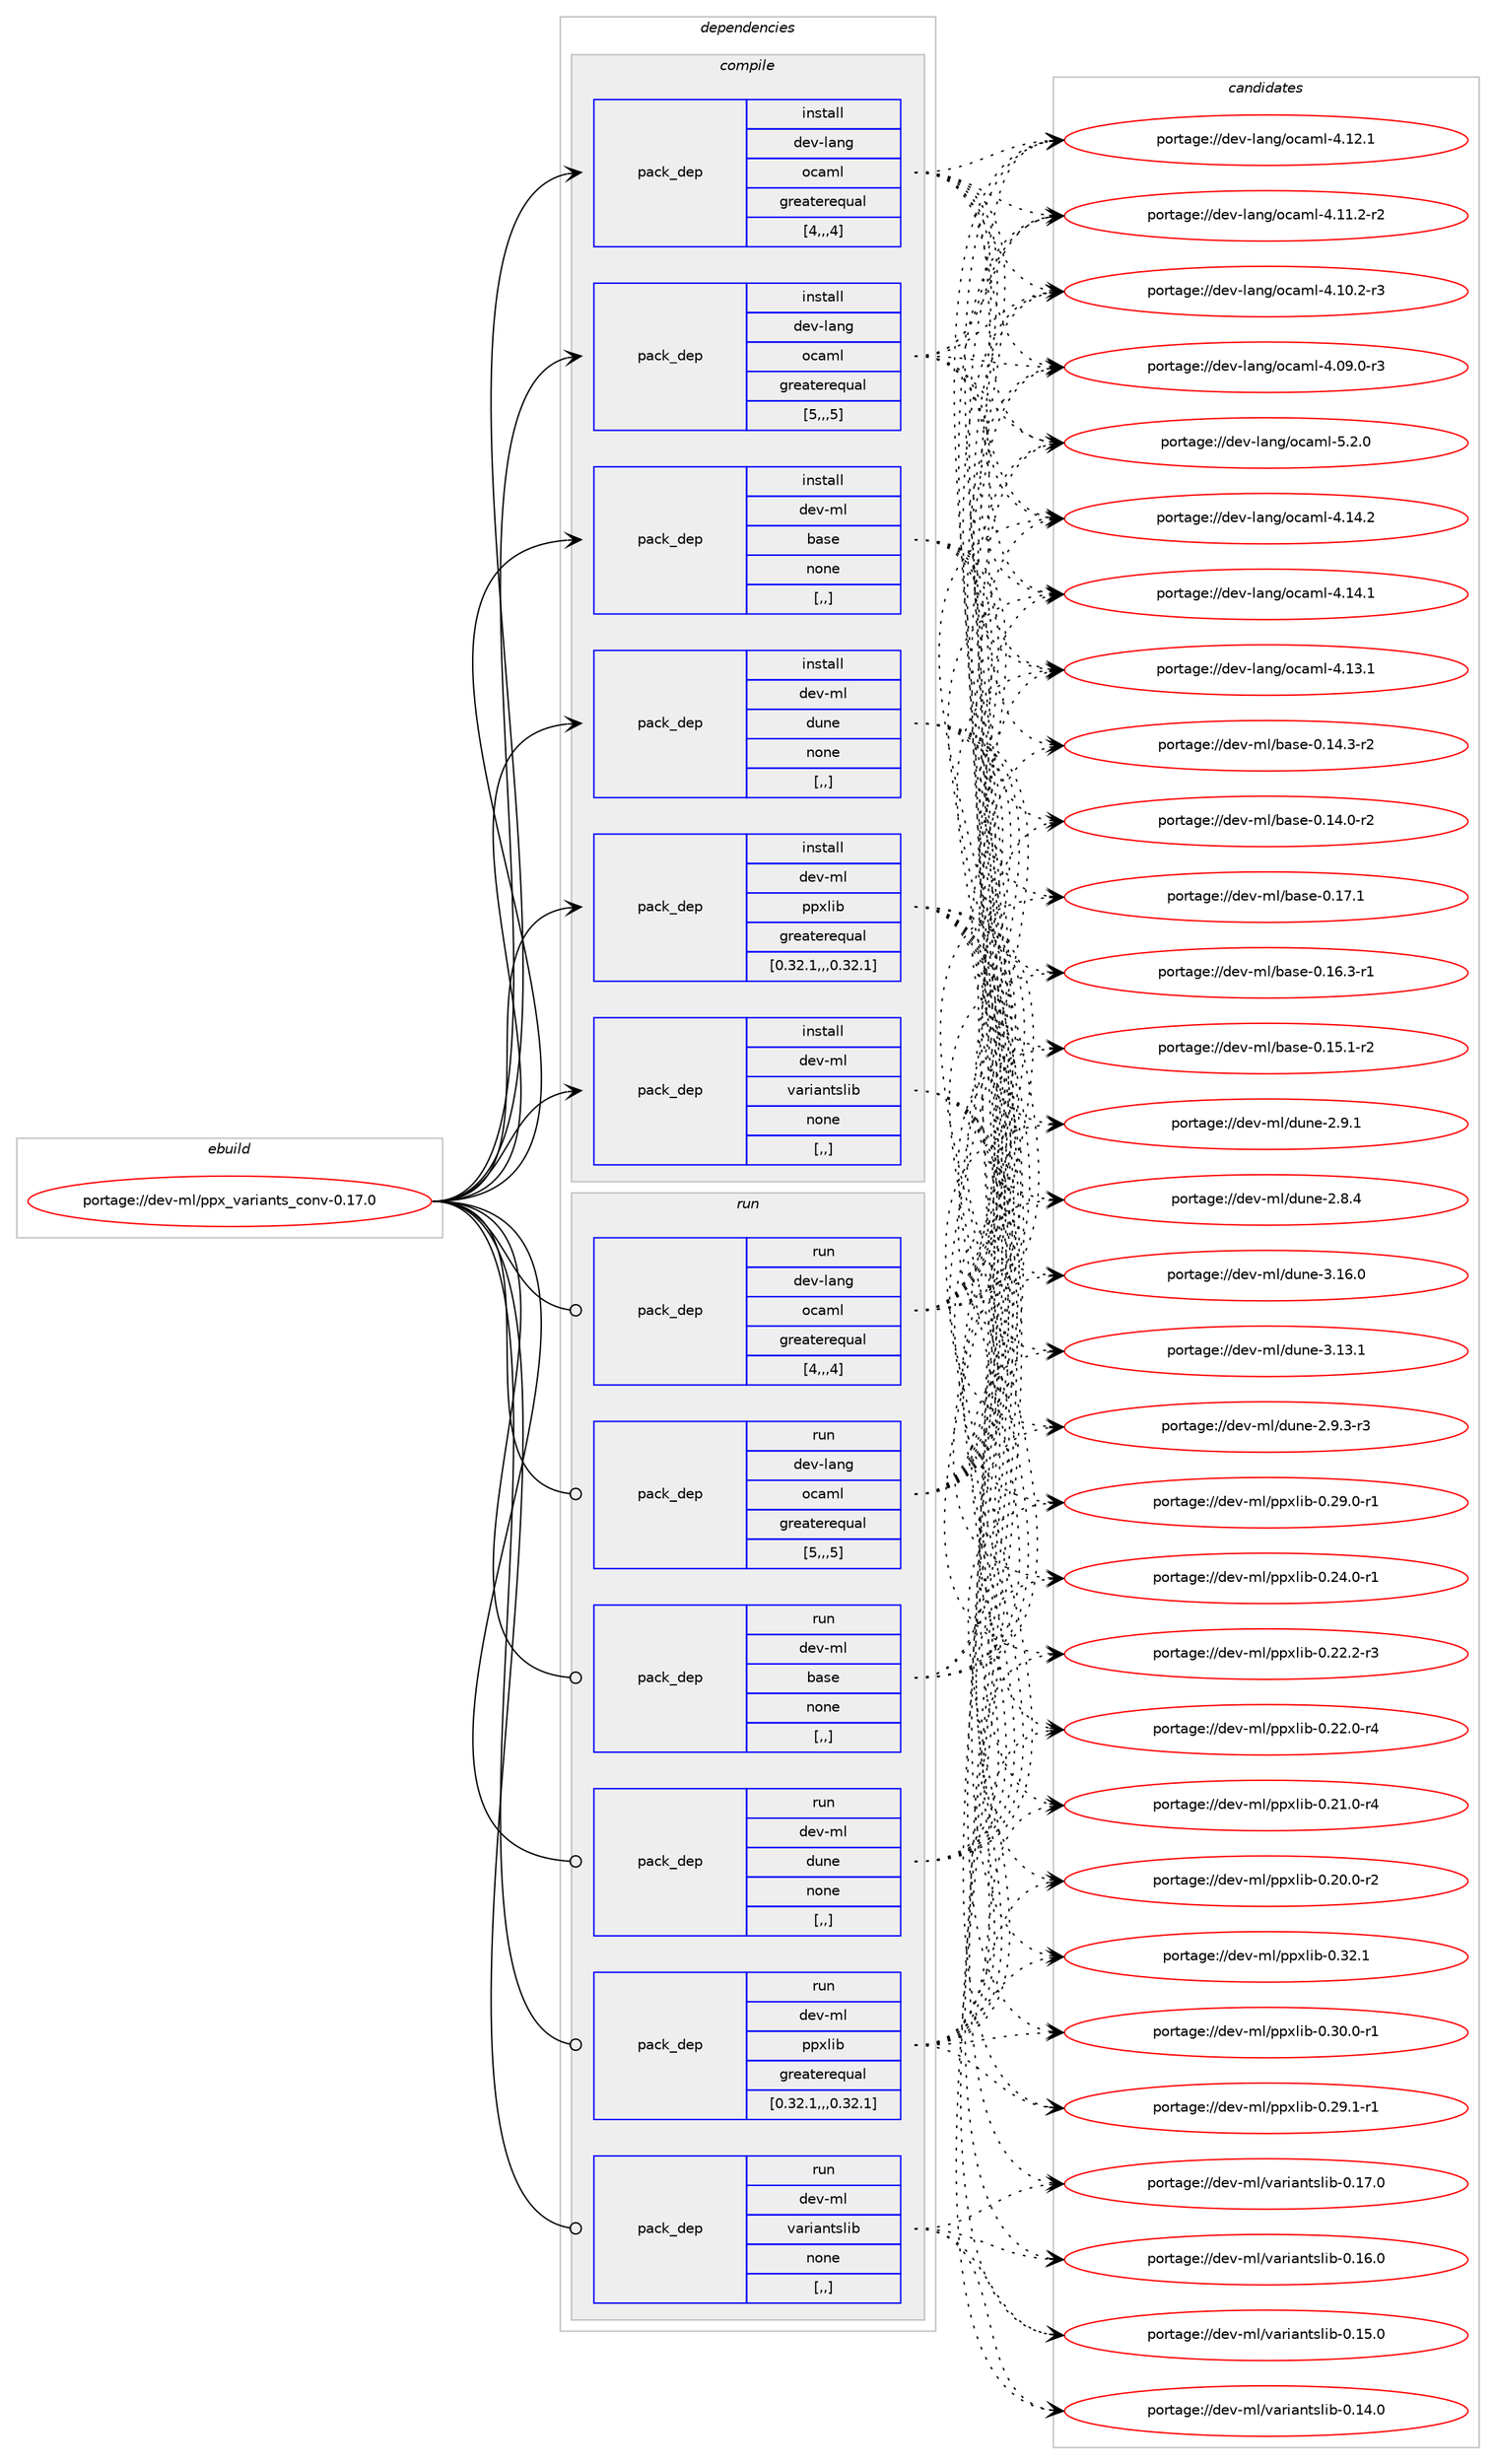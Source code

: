 digraph prolog {

# *************
# Graph options
# *************

newrank=true;
concentrate=true;
compound=true;
graph [rankdir=LR,fontname=Helvetica,fontsize=10,ranksep=1.5];#, ranksep=2.5, nodesep=0.2];
edge  [arrowhead=vee];
node  [fontname=Helvetica,fontsize=10];

# **********
# The ebuild
# **********

subgraph cluster_leftcol {
color=gray;
label=<<i>ebuild</i>>;
id [label="portage://dev-ml/ppx_variants_conv-0.17.0", color=red, width=4, href="../dev-ml/ppx_variants_conv-0.17.0.svg"];
}

# ****************
# The dependencies
# ****************

subgraph cluster_midcol {
color=gray;
label=<<i>dependencies</i>>;
subgraph cluster_compile {
fillcolor="#eeeeee";
style=filled;
label=<<i>compile</i>>;
subgraph pack453702 {
dependency618476 [label=<<TABLE BORDER="0" CELLBORDER="1" CELLSPACING="0" CELLPADDING="4" WIDTH="220"><TR><TD ROWSPAN="6" CELLPADDING="30">pack_dep</TD></TR><TR><TD WIDTH="110">install</TD></TR><TR><TD>dev-lang</TD></TR><TR><TD>ocaml</TD></TR><TR><TD>greaterequal</TD></TR><TR><TD>[4,,,4]</TD></TR></TABLE>>, shape=none, color=blue];
}
id:e -> dependency618476:w [weight=20,style="solid",arrowhead="vee"];
subgraph pack453703 {
dependency618477 [label=<<TABLE BORDER="0" CELLBORDER="1" CELLSPACING="0" CELLPADDING="4" WIDTH="220"><TR><TD ROWSPAN="6" CELLPADDING="30">pack_dep</TD></TR><TR><TD WIDTH="110">install</TD></TR><TR><TD>dev-lang</TD></TR><TR><TD>ocaml</TD></TR><TR><TD>greaterequal</TD></TR><TR><TD>[5,,,5]</TD></TR></TABLE>>, shape=none, color=blue];
}
id:e -> dependency618477:w [weight=20,style="solid",arrowhead="vee"];
subgraph pack453704 {
dependency618478 [label=<<TABLE BORDER="0" CELLBORDER="1" CELLSPACING="0" CELLPADDING="4" WIDTH="220"><TR><TD ROWSPAN="6" CELLPADDING="30">pack_dep</TD></TR><TR><TD WIDTH="110">install</TD></TR><TR><TD>dev-ml</TD></TR><TR><TD>base</TD></TR><TR><TD>none</TD></TR><TR><TD>[,,]</TD></TR></TABLE>>, shape=none, color=blue];
}
id:e -> dependency618478:w [weight=20,style="solid",arrowhead="vee"];
subgraph pack453705 {
dependency618479 [label=<<TABLE BORDER="0" CELLBORDER="1" CELLSPACING="0" CELLPADDING="4" WIDTH="220"><TR><TD ROWSPAN="6" CELLPADDING="30">pack_dep</TD></TR><TR><TD WIDTH="110">install</TD></TR><TR><TD>dev-ml</TD></TR><TR><TD>dune</TD></TR><TR><TD>none</TD></TR><TR><TD>[,,]</TD></TR></TABLE>>, shape=none, color=blue];
}
id:e -> dependency618479:w [weight=20,style="solid",arrowhead="vee"];
subgraph pack453706 {
dependency618480 [label=<<TABLE BORDER="0" CELLBORDER="1" CELLSPACING="0" CELLPADDING="4" WIDTH="220"><TR><TD ROWSPAN="6" CELLPADDING="30">pack_dep</TD></TR><TR><TD WIDTH="110">install</TD></TR><TR><TD>dev-ml</TD></TR><TR><TD>ppxlib</TD></TR><TR><TD>greaterequal</TD></TR><TR><TD>[0.32.1,,,0.32.1]</TD></TR></TABLE>>, shape=none, color=blue];
}
id:e -> dependency618480:w [weight=20,style="solid",arrowhead="vee"];
subgraph pack453707 {
dependency618481 [label=<<TABLE BORDER="0" CELLBORDER="1" CELLSPACING="0" CELLPADDING="4" WIDTH="220"><TR><TD ROWSPAN="6" CELLPADDING="30">pack_dep</TD></TR><TR><TD WIDTH="110">install</TD></TR><TR><TD>dev-ml</TD></TR><TR><TD>variantslib</TD></TR><TR><TD>none</TD></TR><TR><TD>[,,]</TD></TR></TABLE>>, shape=none, color=blue];
}
id:e -> dependency618481:w [weight=20,style="solid",arrowhead="vee"];
}
subgraph cluster_compileandrun {
fillcolor="#eeeeee";
style=filled;
label=<<i>compile and run</i>>;
}
subgraph cluster_run {
fillcolor="#eeeeee";
style=filled;
label=<<i>run</i>>;
subgraph pack453708 {
dependency618482 [label=<<TABLE BORDER="0" CELLBORDER="1" CELLSPACING="0" CELLPADDING="4" WIDTH="220"><TR><TD ROWSPAN="6" CELLPADDING="30">pack_dep</TD></TR><TR><TD WIDTH="110">run</TD></TR><TR><TD>dev-lang</TD></TR><TR><TD>ocaml</TD></TR><TR><TD>greaterequal</TD></TR><TR><TD>[4,,,4]</TD></TR></TABLE>>, shape=none, color=blue];
}
id:e -> dependency618482:w [weight=20,style="solid",arrowhead="odot"];
subgraph pack453709 {
dependency618483 [label=<<TABLE BORDER="0" CELLBORDER="1" CELLSPACING="0" CELLPADDING="4" WIDTH="220"><TR><TD ROWSPAN="6" CELLPADDING="30">pack_dep</TD></TR><TR><TD WIDTH="110">run</TD></TR><TR><TD>dev-lang</TD></TR><TR><TD>ocaml</TD></TR><TR><TD>greaterequal</TD></TR><TR><TD>[5,,,5]</TD></TR></TABLE>>, shape=none, color=blue];
}
id:e -> dependency618483:w [weight=20,style="solid",arrowhead="odot"];
subgraph pack453710 {
dependency618484 [label=<<TABLE BORDER="0" CELLBORDER="1" CELLSPACING="0" CELLPADDING="4" WIDTH="220"><TR><TD ROWSPAN="6" CELLPADDING="30">pack_dep</TD></TR><TR><TD WIDTH="110">run</TD></TR><TR><TD>dev-ml</TD></TR><TR><TD>base</TD></TR><TR><TD>none</TD></TR><TR><TD>[,,]</TD></TR></TABLE>>, shape=none, color=blue];
}
id:e -> dependency618484:w [weight=20,style="solid",arrowhead="odot"];
subgraph pack453711 {
dependency618485 [label=<<TABLE BORDER="0" CELLBORDER="1" CELLSPACING="0" CELLPADDING="4" WIDTH="220"><TR><TD ROWSPAN="6" CELLPADDING="30">pack_dep</TD></TR><TR><TD WIDTH="110">run</TD></TR><TR><TD>dev-ml</TD></TR><TR><TD>dune</TD></TR><TR><TD>none</TD></TR><TR><TD>[,,]</TD></TR></TABLE>>, shape=none, color=blue];
}
id:e -> dependency618485:w [weight=20,style="solid",arrowhead="odot"];
subgraph pack453712 {
dependency618486 [label=<<TABLE BORDER="0" CELLBORDER="1" CELLSPACING="0" CELLPADDING="4" WIDTH="220"><TR><TD ROWSPAN="6" CELLPADDING="30">pack_dep</TD></TR><TR><TD WIDTH="110">run</TD></TR><TR><TD>dev-ml</TD></TR><TR><TD>ppxlib</TD></TR><TR><TD>greaterequal</TD></TR><TR><TD>[0.32.1,,,0.32.1]</TD></TR></TABLE>>, shape=none, color=blue];
}
id:e -> dependency618486:w [weight=20,style="solid",arrowhead="odot"];
subgraph pack453713 {
dependency618487 [label=<<TABLE BORDER="0" CELLBORDER="1" CELLSPACING="0" CELLPADDING="4" WIDTH="220"><TR><TD ROWSPAN="6" CELLPADDING="30">pack_dep</TD></TR><TR><TD WIDTH="110">run</TD></TR><TR><TD>dev-ml</TD></TR><TR><TD>variantslib</TD></TR><TR><TD>none</TD></TR><TR><TD>[,,]</TD></TR></TABLE>>, shape=none, color=blue];
}
id:e -> dependency618487:w [weight=20,style="solid",arrowhead="odot"];
}
}

# **************
# The candidates
# **************

subgraph cluster_choices {
rank=same;
color=gray;
label=<<i>candidates</i>>;

subgraph choice453702 {
color=black;
nodesep=1;
choice1001011184510897110103471119997109108455346504648 [label="portage://dev-lang/ocaml-5.2.0", color=red, width=4,href="../dev-lang/ocaml-5.2.0.svg"];
choice100101118451089711010347111999710910845524649524650 [label="portage://dev-lang/ocaml-4.14.2", color=red, width=4,href="../dev-lang/ocaml-4.14.2.svg"];
choice100101118451089711010347111999710910845524649524649 [label="portage://dev-lang/ocaml-4.14.1", color=red, width=4,href="../dev-lang/ocaml-4.14.1.svg"];
choice100101118451089711010347111999710910845524649514649 [label="portage://dev-lang/ocaml-4.13.1", color=red, width=4,href="../dev-lang/ocaml-4.13.1.svg"];
choice100101118451089711010347111999710910845524649504649 [label="portage://dev-lang/ocaml-4.12.1", color=red, width=4,href="../dev-lang/ocaml-4.12.1.svg"];
choice1001011184510897110103471119997109108455246494946504511450 [label="portage://dev-lang/ocaml-4.11.2-r2", color=red, width=4,href="../dev-lang/ocaml-4.11.2-r2.svg"];
choice1001011184510897110103471119997109108455246494846504511451 [label="portage://dev-lang/ocaml-4.10.2-r3", color=red, width=4,href="../dev-lang/ocaml-4.10.2-r3.svg"];
choice1001011184510897110103471119997109108455246485746484511451 [label="portage://dev-lang/ocaml-4.09.0-r3", color=red, width=4,href="../dev-lang/ocaml-4.09.0-r3.svg"];
dependency618476:e -> choice1001011184510897110103471119997109108455346504648:w [style=dotted,weight="100"];
dependency618476:e -> choice100101118451089711010347111999710910845524649524650:w [style=dotted,weight="100"];
dependency618476:e -> choice100101118451089711010347111999710910845524649524649:w [style=dotted,weight="100"];
dependency618476:e -> choice100101118451089711010347111999710910845524649514649:w [style=dotted,weight="100"];
dependency618476:e -> choice100101118451089711010347111999710910845524649504649:w [style=dotted,weight="100"];
dependency618476:e -> choice1001011184510897110103471119997109108455246494946504511450:w [style=dotted,weight="100"];
dependency618476:e -> choice1001011184510897110103471119997109108455246494846504511451:w [style=dotted,weight="100"];
dependency618476:e -> choice1001011184510897110103471119997109108455246485746484511451:w [style=dotted,weight="100"];
}
subgraph choice453703 {
color=black;
nodesep=1;
choice1001011184510897110103471119997109108455346504648 [label="portage://dev-lang/ocaml-5.2.0", color=red, width=4,href="../dev-lang/ocaml-5.2.0.svg"];
choice100101118451089711010347111999710910845524649524650 [label="portage://dev-lang/ocaml-4.14.2", color=red, width=4,href="../dev-lang/ocaml-4.14.2.svg"];
choice100101118451089711010347111999710910845524649524649 [label="portage://dev-lang/ocaml-4.14.1", color=red, width=4,href="../dev-lang/ocaml-4.14.1.svg"];
choice100101118451089711010347111999710910845524649514649 [label="portage://dev-lang/ocaml-4.13.1", color=red, width=4,href="../dev-lang/ocaml-4.13.1.svg"];
choice100101118451089711010347111999710910845524649504649 [label="portage://dev-lang/ocaml-4.12.1", color=red, width=4,href="../dev-lang/ocaml-4.12.1.svg"];
choice1001011184510897110103471119997109108455246494946504511450 [label="portage://dev-lang/ocaml-4.11.2-r2", color=red, width=4,href="../dev-lang/ocaml-4.11.2-r2.svg"];
choice1001011184510897110103471119997109108455246494846504511451 [label="portage://dev-lang/ocaml-4.10.2-r3", color=red, width=4,href="../dev-lang/ocaml-4.10.2-r3.svg"];
choice1001011184510897110103471119997109108455246485746484511451 [label="portage://dev-lang/ocaml-4.09.0-r3", color=red, width=4,href="../dev-lang/ocaml-4.09.0-r3.svg"];
dependency618477:e -> choice1001011184510897110103471119997109108455346504648:w [style=dotted,weight="100"];
dependency618477:e -> choice100101118451089711010347111999710910845524649524650:w [style=dotted,weight="100"];
dependency618477:e -> choice100101118451089711010347111999710910845524649524649:w [style=dotted,weight="100"];
dependency618477:e -> choice100101118451089711010347111999710910845524649514649:w [style=dotted,weight="100"];
dependency618477:e -> choice100101118451089711010347111999710910845524649504649:w [style=dotted,weight="100"];
dependency618477:e -> choice1001011184510897110103471119997109108455246494946504511450:w [style=dotted,weight="100"];
dependency618477:e -> choice1001011184510897110103471119997109108455246494846504511451:w [style=dotted,weight="100"];
dependency618477:e -> choice1001011184510897110103471119997109108455246485746484511451:w [style=dotted,weight="100"];
}
subgraph choice453704 {
color=black;
nodesep=1;
choice1001011184510910847989711510145484649554649 [label="portage://dev-ml/base-0.17.1", color=red, width=4,href="../dev-ml/base-0.17.1.svg"];
choice10010111845109108479897115101454846495446514511449 [label="portage://dev-ml/base-0.16.3-r1", color=red, width=4,href="../dev-ml/base-0.16.3-r1.svg"];
choice10010111845109108479897115101454846495346494511450 [label="portage://dev-ml/base-0.15.1-r2", color=red, width=4,href="../dev-ml/base-0.15.1-r2.svg"];
choice10010111845109108479897115101454846495246514511450 [label="portage://dev-ml/base-0.14.3-r2", color=red, width=4,href="../dev-ml/base-0.14.3-r2.svg"];
choice10010111845109108479897115101454846495246484511450 [label="portage://dev-ml/base-0.14.0-r2", color=red, width=4,href="../dev-ml/base-0.14.0-r2.svg"];
dependency618478:e -> choice1001011184510910847989711510145484649554649:w [style=dotted,weight="100"];
dependency618478:e -> choice10010111845109108479897115101454846495446514511449:w [style=dotted,weight="100"];
dependency618478:e -> choice10010111845109108479897115101454846495346494511450:w [style=dotted,weight="100"];
dependency618478:e -> choice10010111845109108479897115101454846495246514511450:w [style=dotted,weight="100"];
dependency618478:e -> choice10010111845109108479897115101454846495246484511450:w [style=dotted,weight="100"];
}
subgraph choice453705 {
color=black;
nodesep=1;
choice100101118451091084710011711010145514649544648 [label="portage://dev-ml/dune-3.16.0", color=red, width=4,href="../dev-ml/dune-3.16.0.svg"];
choice100101118451091084710011711010145514649514649 [label="portage://dev-ml/dune-3.13.1", color=red, width=4,href="../dev-ml/dune-3.13.1.svg"];
choice10010111845109108471001171101014550465746514511451 [label="portage://dev-ml/dune-2.9.3-r3", color=red, width=4,href="../dev-ml/dune-2.9.3-r3.svg"];
choice1001011184510910847100117110101455046574649 [label="portage://dev-ml/dune-2.9.1", color=red, width=4,href="../dev-ml/dune-2.9.1.svg"];
choice1001011184510910847100117110101455046564652 [label="portage://dev-ml/dune-2.8.4", color=red, width=4,href="../dev-ml/dune-2.8.4.svg"];
dependency618479:e -> choice100101118451091084710011711010145514649544648:w [style=dotted,weight="100"];
dependency618479:e -> choice100101118451091084710011711010145514649514649:w [style=dotted,weight="100"];
dependency618479:e -> choice10010111845109108471001171101014550465746514511451:w [style=dotted,weight="100"];
dependency618479:e -> choice1001011184510910847100117110101455046574649:w [style=dotted,weight="100"];
dependency618479:e -> choice1001011184510910847100117110101455046564652:w [style=dotted,weight="100"];
}
subgraph choice453706 {
color=black;
nodesep=1;
choice10010111845109108471121121201081059845484651504649 [label="portage://dev-ml/ppxlib-0.32.1", color=red, width=4,href="../dev-ml/ppxlib-0.32.1.svg"];
choice100101118451091084711211212010810598454846514846484511449 [label="portage://dev-ml/ppxlib-0.30.0-r1", color=red, width=4,href="../dev-ml/ppxlib-0.30.0-r1.svg"];
choice100101118451091084711211212010810598454846505746494511449 [label="portage://dev-ml/ppxlib-0.29.1-r1", color=red, width=4,href="../dev-ml/ppxlib-0.29.1-r1.svg"];
choice100101118451091084711211212010810598454846505746484511449 [label="portage://dev-ml/ppxlib-0.29.0-r1", color=red, width=4,href="../dev-ml/ppxlib-0.29.0-r1.svg"];
choice100101118451091084711211212010810598454846505246484511449 [label="portage://dev-ml/ppxlib-0.24.0-r1", color=red, width=4,href="../dev-ml/ppxlib-0.24.0-r1.svg"];
choice100101118451091084711211212010810598454846505046504511451 [label="portage://dev-ml/ppxlib-0.22.2-r3", color=red, width=4,href="../dev-ml/ppxlib-0.22.2-r3.svg"];
choice100101118451091084711211212010810598454846505046484511452 [label="portage://dev-ml/ppxlib-0.22.0-r4", color=red, width=4,href="../dev-ml/ppxlib-0.22.0-r4.svg"];
choice100101118451091084711211212010810598454846504946484511452 [label="portage://dev-ml/ppxlib-0.21.0-r4", color=red, width=4,href="../dev-ml/ppxlib-0.21.0-r4.svg"];
choice100101118451091084711211212010810598454846504846484511450 [label="portage://dev-ml/ppxlib-0.20.0-r2", color=red, width=4,href="../dev-ml/ppxlib-0.20.0-r2.svg"];
dependency618480:e -> choice10010111845109108471121121201081059845484651504649:w [style=dotted,weight="100"];
dependency618480:e -> choice100101118451091084711211212010810598454846514846484511449:w [style=dotted,weight="100"];
dependency618480:e -> choice100101118451091084711211212010810598454846505746494511449:w [style=dotted,weight="100"];
dependency618480:e -> choice100101118451091084711211212010810598454846505746484511449:w [style=dotted,weight="100"];
dependency618480:e -> choice100101118451091084711211212010810598454846505246484511449:w [style=dotted,weight="100"];
dependency618480:e -> choice100101118451091084711211212010810598454846505046504511451:w [style=dotted,weight="100"];
dependency618480:e -> choice100101118451091084711211212010810598454846505046484511452:w [style=dotted,weight="100"];
dependency618480:e -> choice100101118451091084711211212010810598454846504946484511452:w [style=dotted,weight="100"];
dependency618480:e -> choice100101118451091084711211212010810598454846504846484511450:w [style=dotted,weight="100"];
}
subgraph choice453707 {
color=black;
nodesep=1;
choice100101118451091084711897114105971101161151081059845484649554648 [label="portage://dev-ml/variantslib-0.17.0", color=red, width=4,href="../dev-ml/variantslib-0.17.0.svg"];
choice100101118451091084711897114105971101161151081059845484649544648 [label="portage://dev-ml/variantslib-0.16.0", color=red, width=4,href="../dev-ml/variantslib-0.16.0.svg"];
choice100101118451091084711897114105971101161151081059845484649534648 [label="portage://dev-ml/variantslib-0.15.0", color=red, width=4,href="../dev-ml/variantslib-0.15.0.svg"];
choice100101118451091084711897114105971101161151081059845484649524648 [label="portage://dev-ml/variantslib-0.14.0", color=red, width=4,href="../dev-ml/variantslib-0.14.0.svg"];
dependency618481:e -> choice100101118451091084711897114105971101161151081059845484649554648:w [style=dotted,weight="100"];
dependency618481:e -> choice100101118451091084711897114105971101161151081059845484649544648:w [style=dotted,weight="100"];
dependency618481:e -> choice100101118451091084711897114105971101161151081059845484649534648:w [style=dotted,weight="100"];
dependency618481:e -> choice100101118451091084711897114105971101161151081059845484649524648:w [style=dotted,weight="100"];
}
subgraph choice453708 {
color=black;
nodesep=1;
choice1001011184510897110103471119997109108455346504648 [label="portage://dev-lang/ocaml-5.2.0", color=red, width=4,href="../dev-lang/ocaml-5.2.0.svg"];
choice100101118451089711010347111999710910845524649524650 [label="portage://dev-lang/ocaml-4.14.2", color=red, width=4,href="../dev-lang/ocaml-4.14.2.svg"];
choice100101118451089711010347111999710910845524649524649 [label="portage://dev-lang/ocaml-4.14.1", color=red, width=4,href="../dev-lang/ocaml-4.14.1.svg"];
choice100101118451089711010347111999710910845524649514649 [label="portage://dev-lang/ocaml-4.13.1", color=red, width=4,href="../dev-lang/ocaml-4.13.1.svg"];
choice100101118451089711010347111999710910845524649504649 [label="portage://dev-lang/ocaml-4.12.1", color=red, width=4,href="../dev-lang/ocaml-4.12.1.svg"];
choice1001011184510897110103471119997109108455246494946504511450 [label="portage://dev-lang/ocaml-4.11.2-r2", color=red, width=4,href="../dev-lang/ocaml-4.11.2-r2.svg"];
choice1001011184510897110103471119997109108455246494846504511451 [label="portage://dev-lang/ocaml-4.10.2-r3", color=red, width=4,href="../dev-lang/ocaml-4.10.2-r3.svg"];
choice1001011184510897110103471119997109108455246485746484511451 [label="portage://dev-lang/ocaml-4.09.0-r3", color=red, width=4,href="../dev-lang/ocaml-4.09.0-r3.svg"];
dependency618482:e -> choice1001011184510897110103471119997109108455346504648:w [style=dotted,weight="100"];
dependency618482:e -> choice100101118451089711010347111999710910845524649524650:w [style=dotted,weight="100"];
dependency618482:e -> choice100101118451089711010347111999710910845524649524649:w [style=dotted,weight="100"];
dependency618482:e -> choice100101118451089711010347111999710910845524649514649:w [style=dotted,weight="100"];
dependency618482:e -> choice100101118451089711010347111999710910845524649504649:w [style=dotted,weight="100"];
dependency618482:e -> choice1001011184510897110103471119997109108455246494946504511450:w [style=dotted,weight="100"];
dependency618482:e -> choice1001011184510897110103471119997109108455246494846504511451:w [style=dotted,weight="100"];
dependency618482:e -> choice1001011184510897110103471119997109108455246485746484511451:w [style=dotted,weight="100"];
}
subgraph choice453709 {
color=black;
nodesep=1;
choice1001011184510897110103471119997109108455346504648 [label="portage://dev-lang/ocaml-5.2.0", color=red, width=4,href="../dev-lang/ocaml-5.2.0.svg"];
choice100101118451089711010347111999710910845524649524650 [label="portage://dev-lang/ocaml-4.14.2", color=red, width=4,href="../dev-lang/ocaml-4.14.2.svg"];
choice100101118451089711010347111999710910845524649524649 [label="portage://dev-lang/ocaml-4.14.1", color=red, width=4,href="../dev-lang/ocaml-4.14.1.svg"];
choice100101118451089711010347111999710910845524649514649 [label="portage://dev-lang/ocaml-4.13.1", color=red, width=4,href="../dev-lang/ocaml-4.13.1.svg"];
choice100101118451089711010347111999710910845524649504649 [label="portage://dev-lang/ocaml-4.12.1", color=red, width=4,href="../dev-lang/ocaml-4.12.1.svg"];
choice1001011184510897110103471119997109108455246494946504511450 [label="portage://dev-lang/ocaml-4.11.2-r2", color=red, width=4,href="../dev-lang/ocaml-4.11.2-r2.svg"];
choice1001011184510897110103471119997109108455246494846504511451 [label="portage://dev-lang/ocaml-4.10.2-r3", color=red, width=4,href="../dev-lang/ocaml-4.10.2-r3.svg"];
choice1001011184510897110103471119997109108455246485746484511451 [label="portage://dev-lang/ocaml-4.09.0-r3", color=red, width=4,href="../dev-lang/ocaml-4.09.0-r3.svg"];
dependency618483:e -> choice1001011184510897110103471119997109108455346504648:w [style=dotted,weight="100"];
dependency618483:e -> choice100101118451089711010347111999710910845524649524650:w [style=dotted,weight="100"];
dependency618483:e -> choice100101118451089711010347111999710910845524649524649:w [style=dotted,weight="100"];
dependency618483:e -> choice100101118451089711010347111999710910845524649514649:w [style=dotted,weight="100"];
dependency618483:e -> choice100101118451089711010347111999710910845524649504649:w [style=dotted,weight="100"];
dependency618483:e -> choice1001011184510897110103471119997109108455246494946504511450:w [style=dotted,weight="100"];
dependency618483:e -> choice1001011184510897110103471119997109108455246494846504511451:w [style=dotted,weight="100"];
dependency618483:e -> choice1001011184510897110103471119997109108455246485746484511451:w [style=dotted,weight="100"];
}
subgraph choice453710 {
color=black;
nodesep=1;
choice1001011184510910847989711510145484649554649 [label="portage://dev-ml/base-0.17.1", color=red, width=4,href="../dev-ml/base-0.17.1.svg"];
choice10010111845109108479897115101454846495446514511449 [label="portage://dev-ml/base-0.16.3-r1", color=red, width=4,href="../dev-ml/base-0.16.3-r1.svg"];
choice10010111845109108479897115101454846495346494511450 [label="portage://dev-ml/base-0.15.1-r2", color=red, width=4,href="../dev-ml/base-0.15.1-r2.svg"];
choice10010111845109108479897115101454846495246514511450 [label="portage://dev-ml/base-0.14.3-r2", color=red, width=4,href="../dev-ml/base-0.14.3-r2.svg"];
choice10010111845109108479897115101454846495246484511450 [label="portage://dev-ml/base-0.14.0-r2", color=red, width=4,href="../dev-ml/base-0.14.0-r2.svg"];
dependency618484:e -> choice1001011184510910847989711510145484649554649:w [style=dotted,weight="100"];
dependency618484:e -> choice10010111845109108479897115101454846495446514511449:w [style=dotted,weight="100"];
dependency618484:e -> choice10010111845109108479897115101454846495346494511450:w [style=dotted,weight="100"];
dependency618484:e -> choice10010111845109108479897115101454846495246514511450:w [style=dotted,weight="100"];
dependency618484:e -> choice10010111845109108479897115101454846495246484511450:w [style=dotted,weight="100"];
}
subgraph choice453711 {
color=black;
nodesep=1;
choice100101118451091084710011711010145514649544648 [label="portage://dev-ml/dune-3.16.0", color=red, width=4,href="../dev-ml/dune-3.16.0.svg"];
choice100101118451091084710011711010145514649514649 [label="portage://dev-ml/dune-3.13.1", color=red, width=4,href="../dev-ml/dune-3.13.1.svg"];
choice10010111845109108471001171101014550465746514511451 [label="portage://dev-ml/dune-2.9.3-r3", color=red, width=4,href="../dev-ml/dune-2.9.3-r3.svg"];
choice1001011184510910847100117110101455046574649 [label="portage://dev-ml/dune-2.9.1", color=red, width=4,href="../dev-ml/dune-2.9.1.svg"];
choice1001011184510910847100117110101455046564652 [label="portage://dev-ml/dune-2.8.4", color=red, width=4,href="../dev-ml/dune-2.8.4.svg"];
dependency618485:e -> choice100101118451091084710011711010145514649544648:w [style=dotted,weight="100"];
dependency618485:e -> choice100101118451091084710011711010145514649514649:w [style=dotted,weight="100"];
dependency618485:e -> choice10010111845109108471001171101014550465746514511451:w [style=dotted,weight="100"];
dependency618485:e -> choice1001011184510910847100117110101455046574649:w [style=dotted,weight="100"];
dependency618485:e -> choice1001011184510910847100117110101455046564652:w [style=dotted,weight="100"];
}
subgraph choice453712 {
color=black;
nodesep=1;
choice10010111845109108471121121201081059845484651504649 [label="portage://dev-ml/ppxlib-0.32.1", color=red, width=4,href="../dev-ml/ppxlib-0.32.1.svg"];
choice100101118451091084711211212010810598454846514846484511449 [label="portage://dev-ml/ppxlib-0.30.0-r1", color=red, width=4,href="../dev-ml/ppxlib-0.30.0-r1.svg"];
choice100101118451091084711211212010810598454846505746494511449 [label="portage://dev-ml/ppxlib-0.29.1-r1", color=red, width=4,href="../dev-ml/ppxlib-0.29.1-r1.svg"];
choice100101118451091084711211212010810598454846505746484511449 [label="portage://dev-ml/ppxlib-0.29.0-r1", color=red, width=4,href="../dev-ml/ppxlib-0.29.0-r1.svg"];
choice100101118451091084711211212010810598454846505246484511449 [label="portage://dev-ml/ppxlib-0.24.0-r1", color=red, width=4,href="../dev-ml/ppxlib-0.24.0-r1.svg"];
choice100101118451091084711211212010810598454846505046504511451 [label="portage://dev-ml/ppxlib-0.22.2-r3", color=red, width=4,href="../dev-ml/ppxlib-0.22.2-r3.svg"];
choice100101118451091084711211212010810598454846505046484511452 [label="portage://dev-ml/ppxlib-0.22.0-r4", color=red, width=4,href="../dev-ml/ppxlib-0.22.0-r4.svg"];
choice100101118451091084711211212010810598454846504946484511452 [label="portage://dev-ml/ppxlib-0.21.0-r4", color=red, width=4,href="../dev-ml/ppxlib-0.21.0-r4.svg"];
choice100101118451091084711211212010810598454846504846484511450 [label="portage://dev-ml/ppxlib-0.20.0-r2", color=red, width=4,href="../dev-ml/ppxlib-0.20.0-r2.svg"];
dependency618486:e -> choice10010111845109108471121121201081059845484651504649:w [style=dotted,weight="100"];
dependency618486:e -> choice100101118451091084711211212010810598454846514846484511449:w [style=dotted,weight="100"];
dependency618486:e -> choice100101118451091084711211212010810598454846505746494511449:w [style=dotted,weight="100"];
dependency618486:e -> choice100101118451091084711211212010810598454846505746484511449:w [style=dotted,weight="100"];
dependency618486:e -> choice100101118451091084711211212010810598454846505246484511449:w [style=dotted,weight="100"];
dependency618486:e -> choice100101118451091084711211212010810598454846505046504511451:w [style=dotted,weight="100"];
dependency618486:e -> choice100101118451091084711211212010810598454846505046484511452:w [style=dotted,weight="100"];
dependency618486:e -> choice100101118451091084711211212010810598454846504946484511452:w [style=dotted,weight="100"];
dependency618486:e -> choice100101118451091084711211212010810598454846504846484511450:w [style=dotted,weight="100"];
}
subgraph choice453713 {
color=black;
nodesep=1;
choice100101118451091084711897114105971101161151081059845484649554648 [label="portage://dev-ml/variantslib-0.17.0", color=red, width=4,href="../dev-ml/variantslib-0.17.0.svg"];
choice100101118451091084711897114105971101161151081059845484649544648 [label="portage://dev-ml/variantslib-0.16.0", color=red, width=4,href="../dev-ml/variantslib-0.16.0.svg"];
choice100101118451091084711897114105971101161151081059845484649534648 [label="portage://dev-ml/variantslib-0.15.0", color=red, width=4,href="../dev-ml/variantslib-0.15.0.svg"];
choice100101118451091084711897114105971101161151081059845484649524648 [label="portage://dev-ml/variantslib-0.14.0", color=red, width=4,href="../dev-ml/variantslib-0.14.0.svg"];
dependency618487:e -> choice100101118451091084711897114105971101161151081059845484649554648:w [style=dotted,weight="100"];
dependency618487:e -> choice100101118451091084711897114105971101161151081059845484649544648:w [style=dotted,weight="100"];
dependency618487:e -> choice100101118451091084711897114105971101161151081059845484649534648:w [style=dotted,weight="100"];
dependency618487:e -> choice100101118451091084711897114105971101161151081059845484649524648:w [style=dotted,weight="100"];
}
}

}
